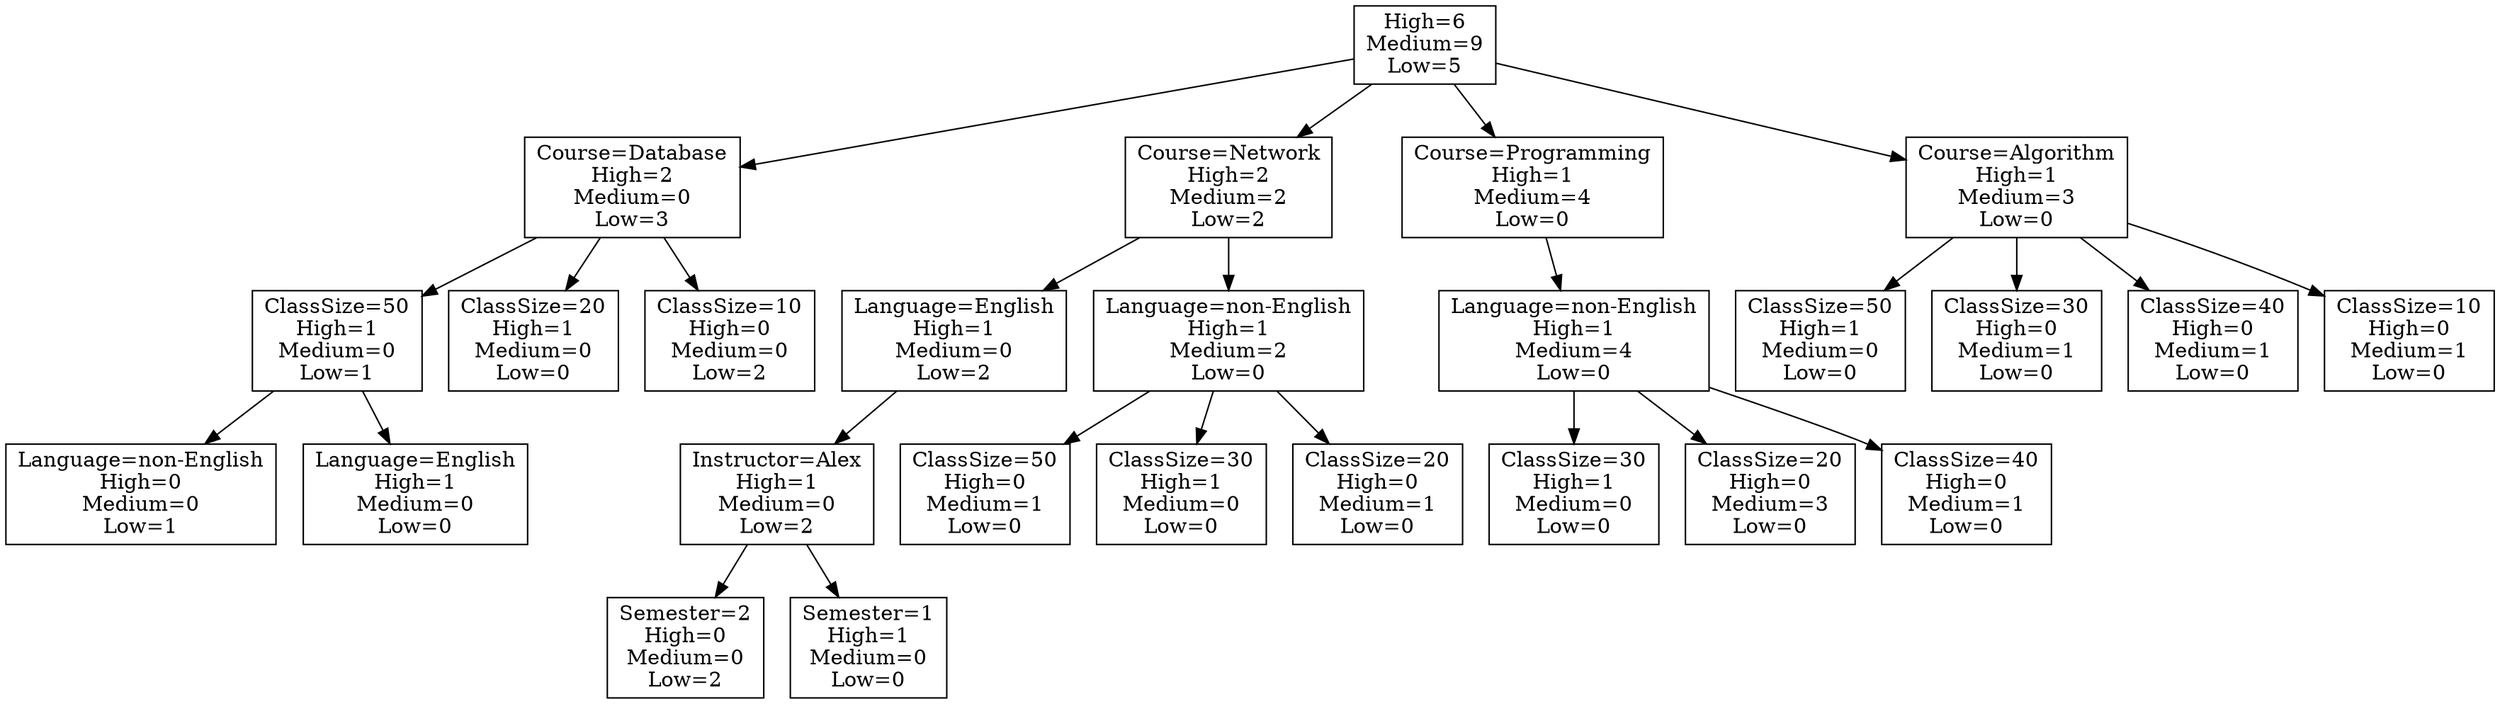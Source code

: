digraph Tree {
node [shape=box];
0 [label="High=6\nMedium=9\nLow=5"]
1 [label="Course=Database\nHigh=2\nMedium=0\nLow=3"]
0 -> 1;
2 [label="Course=Network\nHigh=2\nMedium=2\nLow=2"]
0 -> 2;
3 [label="Course=Programming\nHigh=1\nMedium=4\nLow=0"]
0 -> 3;
4 [label="Course=Algorithm\nHigh=1\nMedium=3\nLow=0"]
0 -> 4;
5 [label="ClassSize=50\nHigh=1\nMedium=0\nLow=1"]
1 -> 5;
6 [label="ClassSize=20\nHigh=1\nMedium=0\nLow=0"]
1 -> 6;
7 [label="ClassSize=10\nHigh=0\nMedium=0\nLow=2"]
1 -> 7;
8 [label="Language=English\nHigh=1\nMedium=0\nLow=2"]
2 -> 8;
9 [label="Language=non-English\nHigh=1\nMedium=2\nLow=0"]
2 -> 9;
10 [label="Language=non-English\nHigh=1\nMedium=4\nLow=0"]
3 -> 10;
11 [label="ClassSize=50\nHigh=1\nMedium=0\nLow=0"]
4 -> 11;
12 [label="ClassSize=30\nHigh=0\nMedium=1\nLow=0"]
4 -> 12;
13 [label="ClassSize=40\nHigh=0\nMedium=1\nLow=0"]
4 -> 13;
14 [label="ClassSize=10\nHigh=0\nMedium=1\nLow=0"]
4 -> 14;
15 [label="Language=non-English\nHigh=0\nMedium=0\nLow=1"]
5 -> 15;
16 [label="Language=English\nHigh=1\nMedium=0\nLow=0"]
5 -> 16;
17 [label="Instructor=Alex\nHigh=1\nMedium=0\nLow=2"]
8 -> 17;
18 [label="ClassSize=50\nHigh=0\nMedium=1\nLow=0"]
9 -> 18;
19 [label="ClassSize=30\nHigh=1\nMedium=0\nLow=0"]
9 -> 19;
20 [label="ClassSize=20\nHigh=0\nMedium=1\nLow=0"]
9 -> 20;
21 [label="ClassSize=30\nHigh=1\nMedium=0\nLow=0"]
10 -> 21;
22 [label="ClassSize=20\nHigh=0\nMedium=3\nLow=0"]
10 -> 22;
23 [label="ClassSize=40\nHigh=0\nMedium=1\nLow=0"]
10 -> 23;
24 [label="Semester=2\nHigh=0\nMedium=0\nLow=2"]
17 -> 24;
25 [label="Semester=1\nHigh=1\nMedium=0\nLow=0"]
17 -> 25;
}